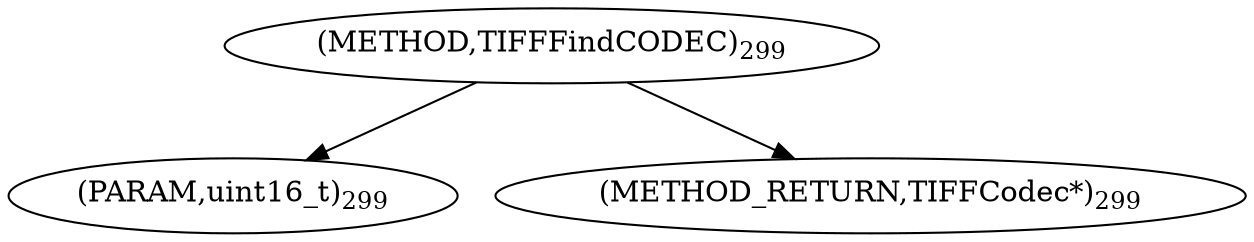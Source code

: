 digraph "TIFFFindCODEC" {  
"8348" [label = <(METHOD,TIFFFindCODEC)<SUB>299</SUB>> ]
"8349" [label = <(PARAM,uint16_t)<SUB>299</SUB>> ]
"8350" [label = <(METHOD_RETURN,TIFFCodec*)<SUB>299</SUB>> ]
  "8348" -> "8349" 
  "8348" -> "8350" 
}
